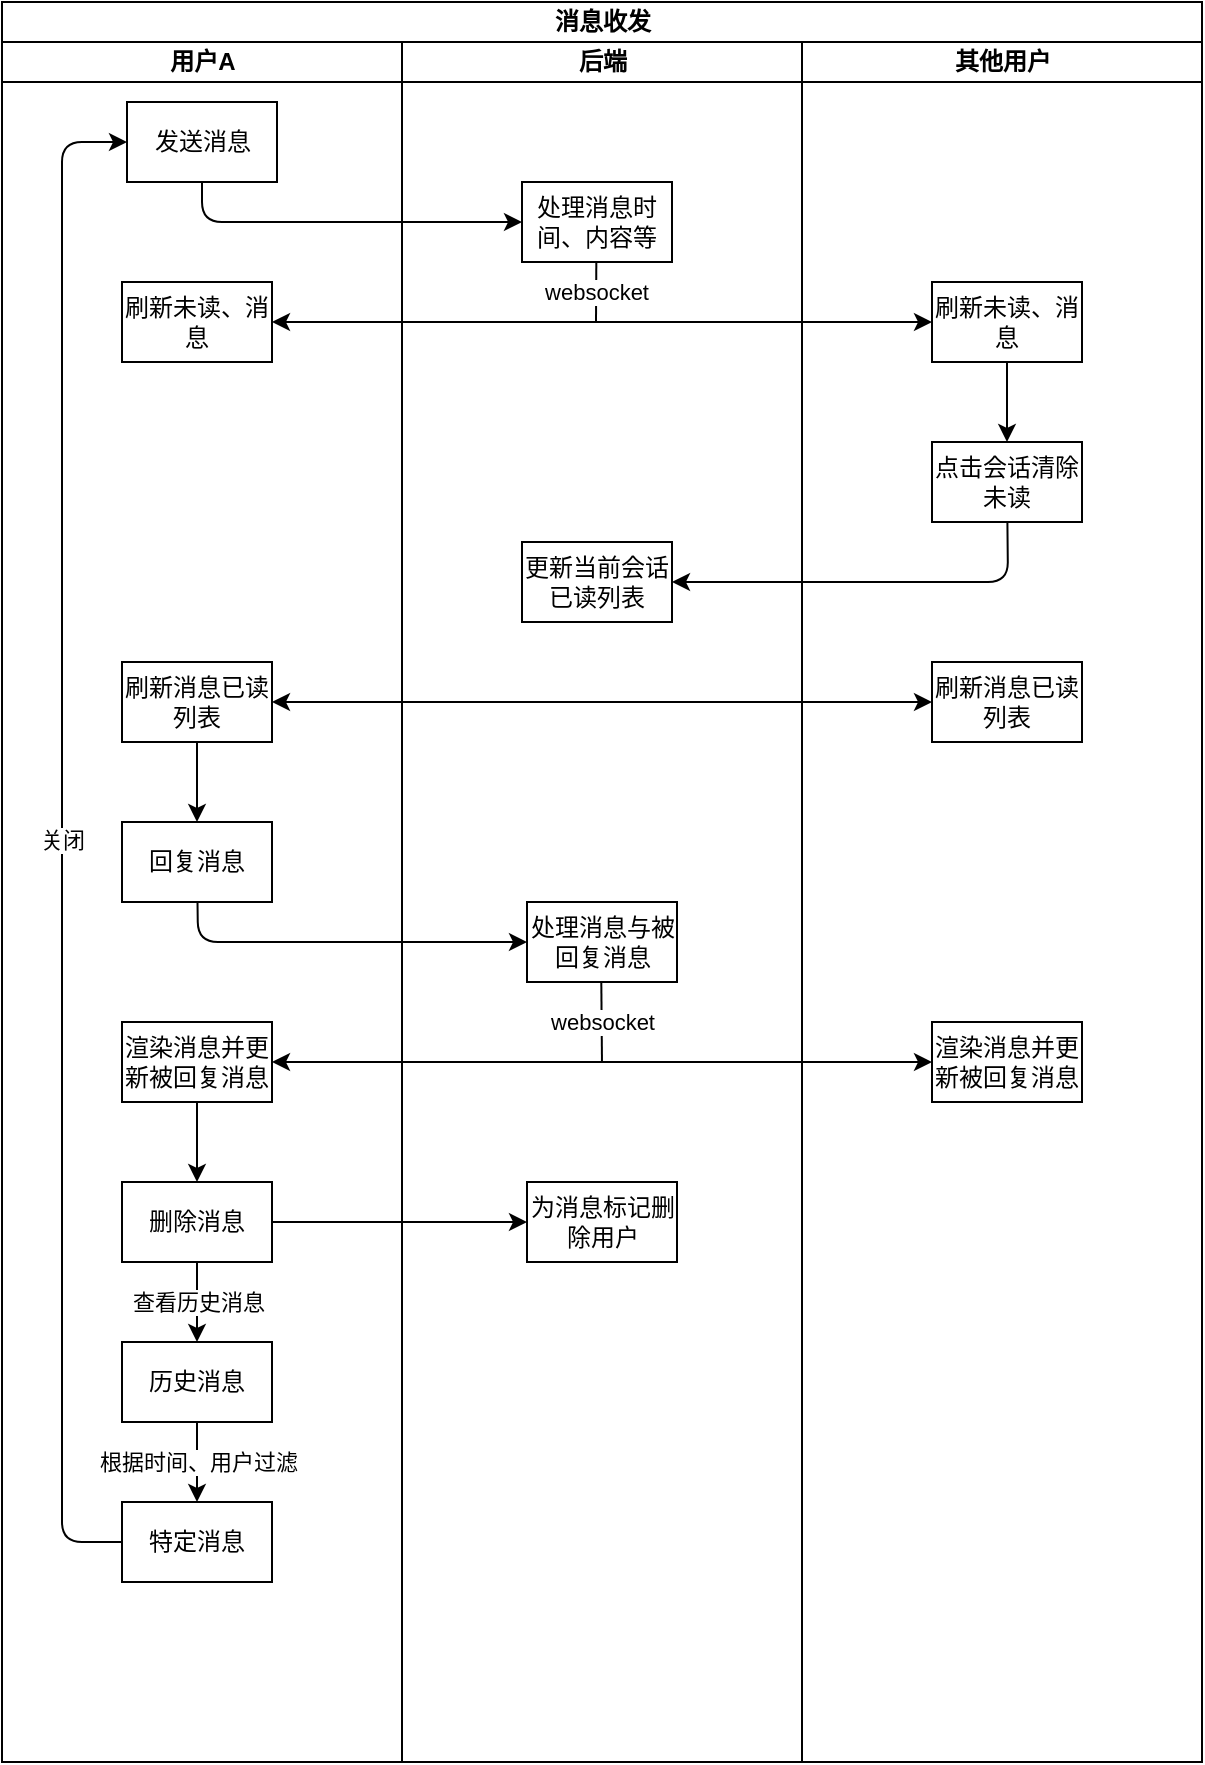 <mxfile>
    <diagram id="iCy6AKtpYsJQN63ltVaR" name="第 1 页">
        <mxGraphModel dx="886" dy="1695" grid="1" gridSize="10" guides="1" tooltips="1" connect="1" arrows="1" fold="1" page="1" pageScale="1" pageWidth="827" pageHeight="1169" math="0" shadow="0">
            <root>
                <mxCell id="0"/>
                <mxCell id="1" parent="0"/>
                <mxCell id="2" value="消息收发" style="swimlane;childLayout=stackLayout;resizeParent=1;resizeParentMax=0;startSize=20;html=1;gradientColor=none;swimlaneFillColor=default;" vertex="1" parent="1">
                    <mxGeometry x="210.0" y="-1110" width="600" height="880" as="geometry"/>
                </mxCell>
                <mxCell id="3" value="用户A" style="swimlane;startSize=20;html=1;gradientColor=none;" vertex="1" parent="2">
                    <mxGeometry y="20" width="200" height="860" as="geometry"/>
                </mxCell>
                <mxCell id="4" value="发送消息" style="rounded=0;whiteSpace=wrap;html=1;gradientColor=none;" vertex="1" parent="3">
                    <mxGeometry x="62.5" y="30" width="75" height="40" as="geometry"/>
                </mxCell>
                <mxCell id="5" value="刷新未读、消息" style="whiteSpace=wrap;html=1;rounded=0;gradientColor=none;" vertex="1" parent="3">
                    <mxGeometry x="60" y="120" width="75" height="40" as="geometry"/>
                </mxCell>
                <mxCell id="6" value="" style="edgeStyle=none;html=1;" edge="1" parent="3" source="7" target="8">
                    <mxGeometry relative="1" as="geometry"/>
                </mxCell>
                <mxCell id="7" value="刷新消息已读列表" style="whiteSpace=wrap;html=1;rounded=0;gradientColor=none;" vertex="1" parent="3">
                    <mxGeometry x="60" y="310" width="75" height="40" as="geometry"/>
                </mxCell>
                <mxCell id="8" value="回复消息" style="whiteSpace=wrap;html=1;rounded=0;gradientColor=none;" vertex="1" parent="3">
                    <mxGeometry x="60" y="390" width="75" height="40" as="geometry"/>
                </mxCell>
                <mxCell id="9" value="" style="edgeStyle=none;html=1;" edge="1" parent="3" source="10" target="12">
                    <mxGeometry relative="1" as="geometry"/>
                </mxCell>
                <mxCell id="10" value="渲染消息并更新被回复消息" style="whiteSpace=wrap;html=1;rounded=0;gradientColor=none;" vertex="1" parent="3">
                    <mxGeometry x="60" y="490" width="75" height="40" as="geometry"/>
                </mxCell>
                <mxCell id="11" value="查看历史消息" style="edgeStyle=none;html=1;" edge="1" parent="3" source="12" target="14">
                    <mxGeometry relative="1" as="geometry"/>
                </mxCell>
                <mxCell id="12" value="删除消息" style="whiteSpace=wrap;html=1;rounded=0;gradientColor=none;" vertex="1" parent="3">
                    <mxGeometry x="60" y="570" width="75" height="40" as="geometry"/>
                </mxCell>
                <mxCell id="13" value="根据时间、用户过滤" style="edgeStyle=none;html=1;" edge="1" parent="3" source="14" target="16">
                    <mxGeometry relative="1" as="geometry"/>
                </mxCell>
                <mxCell id="14" value="历史消息" style="whiteSpace=wrap;html=1;rounded=0;gradientColor=none;" vertex="1" parent="3">
                    <mxGeometry x="60" y="650" width="75" height="40" as="geometry"/>
                </mxCell>
                <mxCell id="15" value="关闭" style="edgeStyle=none;html=1;exitX=0;exitY=0.5;exitDx=0;exitDy=0;entryX=0;entryY=0.5;entryDx=0;entryDy=0;" edge="1" parent="3" source="16" target="4">
                    <mxGeometry relative="1" as="geometry">
                        <mxPoint x="30.0" y="50" as="targetPoint"/>
                        <Array as="points">
                            <mxPoint x="30.0" y="750"/>
                            <mxPoint x="30.0" y="670"/>
                            <mxPoint x="30.0" y="50"/>
                        </Array>
                    </mxGeometry>
                </mxCell>
                <mxCell id="16" value="特定消息" style="whiteSpace=wrap;html=1;rounded=0;gradientColor=none;" vertex="1" parent="3">
                    <mxGeometry x="60" y="730" width="75" height="40" as="geometry"/>
                </mxCell>
                <mxCell id="17" value="后端" style="swimlane;startSize=20;html=1;gradientColor=none;" vertex="1" parent="2">
                    <mxGeometry x="200" y="20" width="200" height="860" as="geometry"/>
                </mxCell>
                <mxCell id="18" value="处理消息时间、内容等" style="whiteSpace=wrap;html=1;rounded=0;gradientColor=none;" vertex="1" parent="17">
                    <mxGeometry x="60.0" y="70" width="75" height="40" as="geometry"/>
                </mxCell>
                <mxCell id="19" value="websocket" style="endArrow=none;html=1;" edge="1" parent="17">
                    <mxGeometry width="50" height="50" relative="1" as="geometry">
                        <mxPoint x="97.0" y="140" as="sourcePoint"/>
                        <mxPoint x="97.16" y="110" as="targetPoint"/>
                    </mxGeometry>
                </mxCell>
                <mxCell id="20" value="更新当前会话已读列表" style="whiteSpace=wrap;html=1;rounded=0;gradientColor=none;" vertex="1" parent="17">
                    <mxGeometry x="60" y="250" width="75" height="40" as="geometry"/>
                </mxCell>
                <mxCell id="21" value="" style="endArrow=classic;startArrow=classic;html=1;entryX=0;entryY=0.5;entryDx=0;entryDy=0;" edge="1" parent="17">
                    <mxGeometry width="50" height="50" relative="1" as="geometry">
                        <mxPoint x="-65" y="330" as="sourcePoint"/>
                        <mxPoint x="265.0" y="330" as="targetPoint"/>
                    </mxGeometry>
                </mxCell>
                <mxCell id="22" value="处理消息与被回复消息" style="whiteSpace=wrap;html=1;rounded=0;gradientColor=none;" vertex="1" parent="17">
                    <mxGeometry x="62.5" y="430" width="75" height="40" as="geometry"/>
                </mxCell>
                <mxCell id="23" value="websocket" style="endArrow=none;html=1;" edge="1" parent="17">
                    <mxGeometry width="50" height="50" relative="1" as="geometry">
                        <mxPoint x="99.657" y="470" as="sourcePoint"/>
                        <mxPoint x="99.99" y="510" as="targetPoint"/>
                        <Array as="points"/>
                    </mxGeometry>
                </mxCell>
                <mxCell id="24" value="" style="endArrow=classic;startArrow=classic;html=1;entryX=0;entryY=0.5;entryDx=0;entryDy=0;" edge="1" parent="17">
                    <mxGeometry width="50" height="50" relative="1" as="geometry">
                        <mxPoint x="-65" y="510" as="sourcePoint"/>
                        <mxPoint x="265.0" y="510" as="targetPoint"/>
                    </mxGeometry>
                </mxCell>
                <mxCell id="25" value="为消息标记删除用户" style="whiteSpace=wrap;html=1;rounded=0;gradientColor=none;" vertex="1" parent="17">
                    <mxGeometry x="62.5" y="570" width="75" height="40" as="geometry"/>
                </mxCell>
                <mxCell id="26" value="其他用户" style="swimlane;startSize=20;html=1;gradientColor=none;" vertex="1" parent="2">
                    <mxGeometry x="400" y="20" width="200" height="860" as="geometry"/>
                </mxCell>
                <mxCell id="27" value="" style="edgeStyle=none;html=1;" edge="1" parent="26" source="28" target="29">
                    <mxGeometry relative="1" as="geometry"/>
                </mxCell>
                <mxCell id="28" value="刷新未读、消息" style="whiteSpace=wrap;html=1;rounded=0;gradientColor=none;" vertex="1" parent="26">
                    <mxGeometry x="65" y="120" width="75" height="40" as="geometry"/>
                </mxCell>
                <mxCell id="29" value="点击会话清除未读" style="whiteSpace=wrap;html=1;rounded=0;gradientColor=none;" vertex="1" parent="26">
                    <mxGeometry x="65" y="200" width="75" height="40" as="geometry"/>
                </mxCell>
                <mxCell id="30" value="刷新消息已读列表" style="whiteSpace=wrap;html=1;rounded=0;gradientColor=none;" vertex="1" parent="26">
                    <mxGeometry x="65" y="310" width="75" height="40" as="geometry"/>
                </mxCell>
                <mxCell id="31" value="渲染消息并更新被回复消息" style="whiteSpace=wrap;html=1;rounded=0;gradientColor=none;" vertex="1" parent="26">
                    <mxGeometry x="65" y="490" width="75" height="40" as="geometry"/>
                </mxCell>
                <mxCell id="32" value="" style="edgeStyle=none;html=1;" edge="1" parent="2" source="4" target="18">
                    <mxGeometry relative="1" as="geometry">
                        <Array as="points">
                            <mxPoint x="100.0" y="110"/>
                        </Array>
                    </mxGeometry>
                </mxCell>
                <mxCell id="33" value="" style="endArrow=classic;startArrow=classic;html=1;entryX=0;entryY=0.5;entryDx=0;entryDy=0;" edge="1" parent="2" source="5" target="28">
                    <mxGeometry width="50" height="50" relative="1" as="geometry">
                        <mxPoint x="135.0" y="159.66" as="sourcePoint"/>
                        <mxPoint x="460.0" y="160" as="targetPoint"/>
                    </mxGeometry>
                </mxCell>
                <mxCell id="34" value="" style="edgeStyle=none;html=1;" edge="1" parent="2" source="29" target="20">
                    <mxGeometry relative="1" as="geometry">
                        <Array as="points">
                            <mxPoint x="503.0" y="290"/>
                        </Array>
                    </mxGeometry>
                </mxCell>
                <mxCell id="35" value="" style="edgeStyle=none;html=1;" edge="1" parent="2" source="8" target="22">
                    <mxGeometry relative="1" as="geometry">
                        <Array as="points">
                            <mxPoint x="98.0" y="470"/>
                        </Array>
                    </mxGeometry>
                </mxCell>
                <mxCell id="36" value="" style="edgeStyle=none;html=1;" edge="1" parent="2" source="12" target="25">
                    <mxGeometry relative="1" as="geometry">
                        <Array as="points">
                            <mxPoint x="160.0" y="610"/>
                        </Array>
                    </mxGeometry>
                </mxCell>
            </root>
        </mxGraphModel>
    </diagram>
</mxfile>